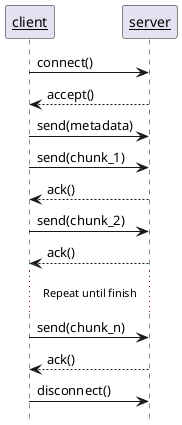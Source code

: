 @startuml
hide footbox
skinparam sequenceParticipant underline
client -> server : connect()
client <-- server : accept()
client -> server : send(metadata)
client -> server : send(chunk_1)
client <-- server : ack()
client -> server : send(chunk_2)
client <-- server : ack()
... Repeat until finish ...
client -> server : send(chunk_n)
client <-- server : ack()
client -> server : disconnect()
@enduml
